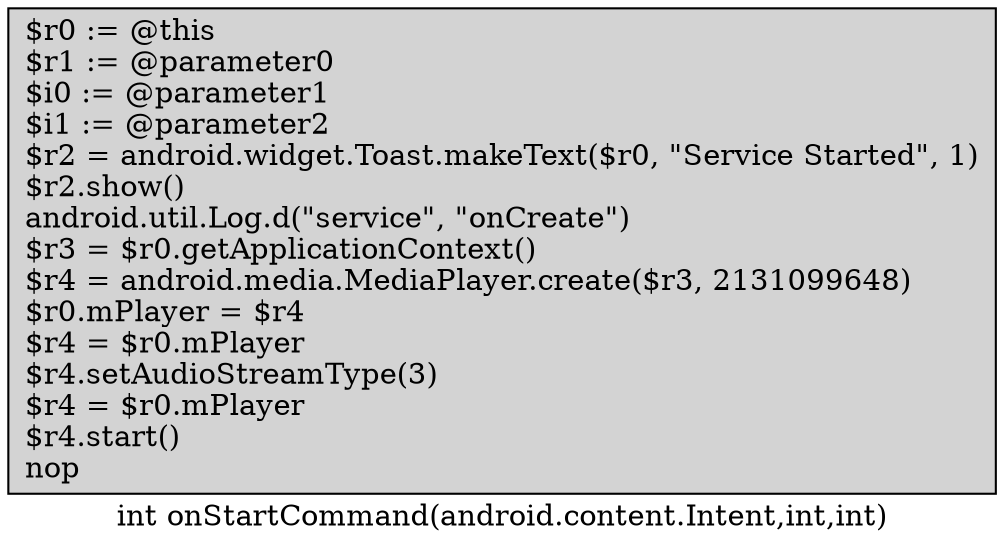 digraph "int onStartCommand(android.content.Intent,int,int)" {
    label="int onStartCommand(android.content.Intent,int,int)";
    node [shape=box];
    "0" [style=filled,fillcolor=gray,style=filled,fillcolor=lightgray,label="$r0 := @this\l$r1 := @parameter0\l$i0 := @parameter1\l$i1 := @parameter2\l$r2 = android.widget.Toast.makeText($r0, \"Service Started\", 1)\l$r2.show()\landroid.util.Log.d(\"service\", \"onCreate\")\l$r3 = $r0.getApplicationContext()\l$r4 = android.media.MediaPlayer.create($r3, 2131099648)\l$r0.mPlayer = $r4\l$r4 = $r0.mPlayer\l$r4.setAudioStreamType(3)\l$r4 = $r0.mPlayer\l$r4.start()\lnop\l",];
}
